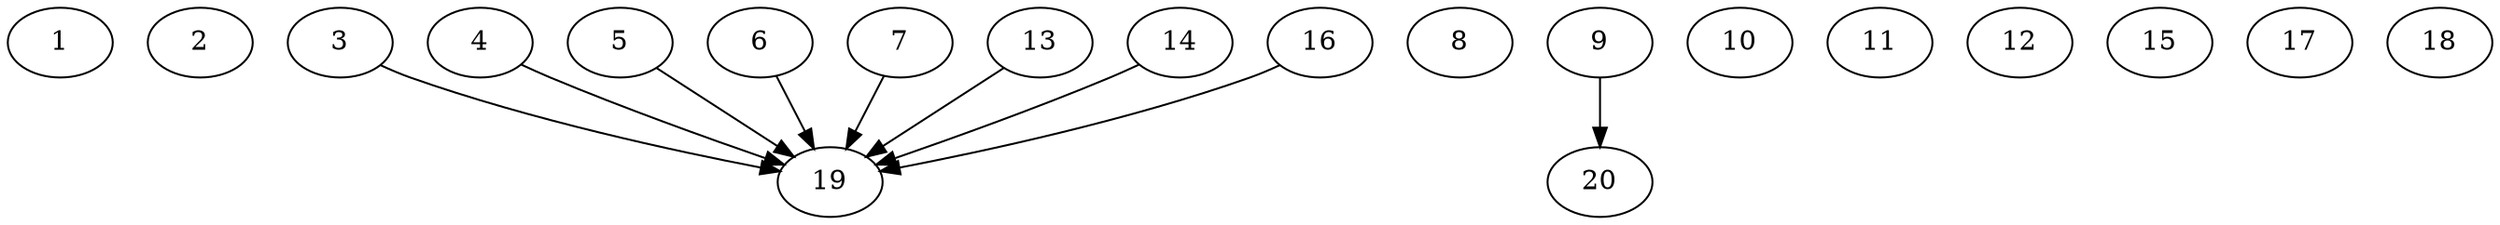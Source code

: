 // DAG automatically generated by daggen at Thu Oct  3 13:58:42 2019
// ./daggen --dot -n 20 --ccr 0.3 --fat 0.9 --regular 0.5 --density 0.6 --mindata 5242880 --maxdata 52428800 
digraph G {
  1 [size="159129600", alpha="0.19", expect_size="47738880"] 
  2 [size="118691840", alpha="0.14", expect_size="35607552"] 
  3 [size="146278400", alpha="0.10", expect_size="43883520"] 
  3 -> 19 [size ="43883520"]
  4 [size="54551893", alpha="0.03", expect_size="16365568"] 
  4 -> 19 [size ="16365568"]
  5 [size="139707733", alpha="0.10", expect_size="41912320"] 
  5 -> 19 [size ="41912320"]
  6 [size="79394133", alpha="0.06", expect_size="23818240"] 
  6 -> 19 [size ="23818240"]
  7 [size="63102293", alpha="0.10", expect_size="18930688"] 
  7 -> 19 [size ="18930688"]
  8 [size="165321387", alpha="0.12", expect_size="49596416"] 
  9 [size="107496107", alpha="0.19", expect_size="32248832"] 
  9 -> 20 [size ="32248832"]
  10 [size="77793280", alpha="0.16", expect_size="23337984"] 
  11 [size="55425707", alpha="0.16", expect_size="16627712"] 
  12 [size="49810773", alpha="0.00", expect_size="14943232"] 
  13 [size="161215147", alpha="0.06", expect_size="48364544"] 
  13 -> 19 [size ="48364544"]
  14 [size="79114240", alpha="0.03", expect_size="23734272"] 
  14 -> 19 [size ="23734272"]
  15 [size="103700480", alpha="0.17", expect_size="31110144"] 
  16 [size="22227627", alpha="0.18", expect_size="6668288"] 
  16 -> 19 [size ="6668288"]
  17 [size="66194773", alpha="0.07", expect_size="19858432"] 
  18 [size="142663680", alpha="0.12", expect_size="42799104"] 
  19 [size="76130987", alpha="0.09", expect_size="22839296"] 
  20 [size="64426667", alpha="0.19", expect_size="19328000"] 
}
